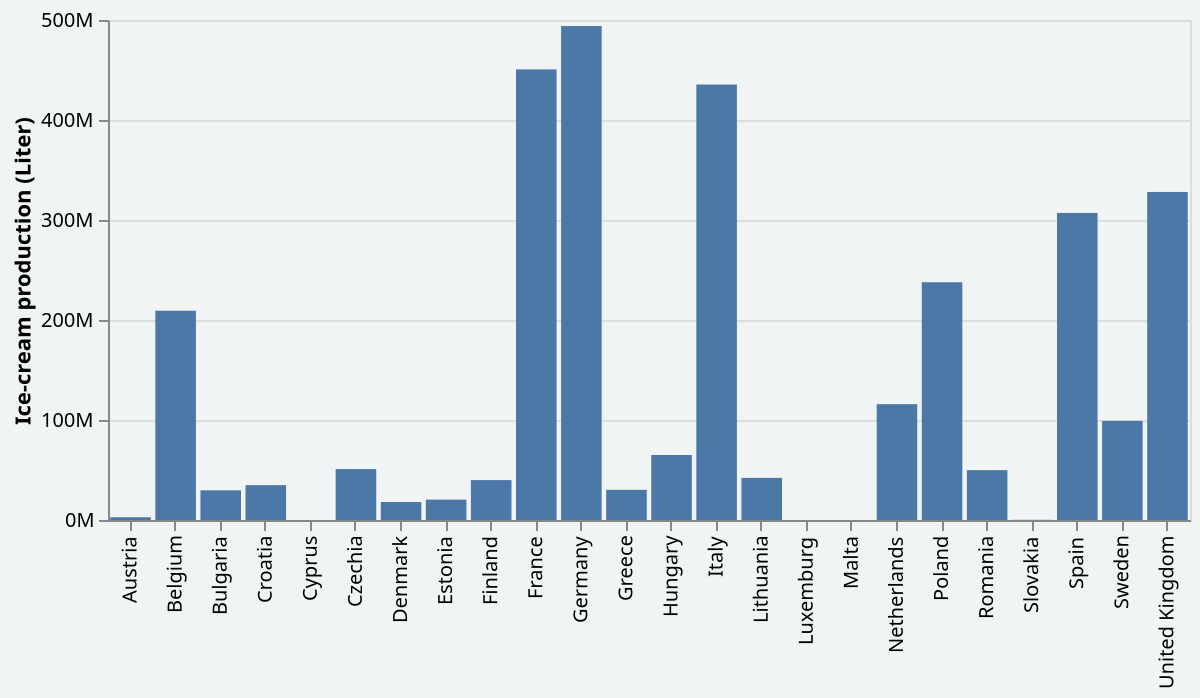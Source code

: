 {
  "config": {
    "view": {
      "continuousWidth": 400,
      "continuousHeight": 300
    },
    "background": "#F1F4F4",
    "header": {
      "labelFont": "IBM Plex Sans",
      "labelFontSize": 14,
      "titleFont": "IBM Plex Sans",
      "titleFontSize": 16
    }
  },
  "data": {
    "name": "data-0136a27213fc30c2cd0008fef37a6398"
  },
  "mark": "bar",
  "autosize": {
    "contains": "padding",
    "type": "fit-x"
  },
  "encoding": {
    "tooltip": [
      {
        "type": "quantitative",
        "field": "Value",
        "format": ".2s"
      },
      {
        "type": "nominal",
        "field": "DECL",
        "title": "Country"
      }
    ],
    "x": {
      "type": "nominal",
      "axis": {
        "title": ""
      },
      "field": "DECL"
    },
    "y": {
      "type": "quantitative",
      "axis": {
        "format": "s"
      },
      "field": "Value",
      "title": "Ice-cream production (Liter)"
    }
  },
  "height": 250,
  "width": 600,
  "$schema": "https://vega.github.io/schema/vega-lite/v4.0.2.json",
  "datasets": {
    "data-0136a27213fc30c2cd0008fef37a6398": [
      {
        "INDICATORS": "PRODQNT",
        "DECL": "France",
        "PRCCODE": 10521000,
        "PRCCODE_LABEL": "Ice cream and other edible ice (including sherbet, lollipops) (excluding mixes and bases for ice cream)",
        "PERIOD": "Jan.-Dez. 2018",
        "Value": 450600078.0,
        "Flag and Footnotes": null
      },
      {
        "INDICATORS": "PRODQNT",
        "DECL": "Netherlands",
        "PRCCODE": 10521000,
        "PRCCODE_LABEL": "Ice cream and other edible ice (including sherbet, lollipops) (excluding mixes and bases for ice cream)",
        "PERIOD": "Jan.-Dez. 2018",
        "Value": 115828000.0,
        "Flag and Footnotes": null
      },
      {
        "INDICATORS": "PRODQNT",
        "DECL": "Germany",
        "PRCCODE": 10521000,
        "PRCCODE_LABEL": "Ice cream and other edible ice (including sherbet, lollipops) (excluding mixes and bases for ice cream)",
        "PERIOD": "Jan.-Dez. 2018",
        "Value": 493945671.0,
        "Flag and Footnotes": null
      },
      {
        "INDICATORS": "PRODQNT",
        "DECL": "Italy",
        "PRCCODE": 10521000,
        "PRCCODE_LABEL": "Ice cream and other edible ice (including sherbet, lollipops) (excluding mixes and bases for ice cream)",
        "PERIOD": "Jan.-Dez. 2018",
        "Value": 435463054.0,
        "Flag and Footnotes": null
      },
      {
        "INDICATORS": "PRODQNT",
        "DECL": "United Kingdom",
        "PRCCODE": 10521000,
        "PRCCODE_LABEL": "Ice cream and other edible ice (including sherbet, lollipops) (excluding mixes and bases for ice cream)",
        "PERIOD": "Jan.-Dez. 2018",
        "Value": 328055041.0,
        "Flag and Footnotes": null
      },
      {
        "INDICATORS": "PRODQNT",
        "DECL": "Ireland",
        "PRCCODE": 10521000,
        "PRCCODE_LABEL": "Ice cream and other edible ice (including sherbet, lollipops) (excluding mixes and bases for ice cream)",
        "PERIOD": "Jan.-Dez. 2018",
        "Value": null,
        "Flag and Footnotes": "(1)"
      },
      {
        "INDICATORS": "PRODQNT",
        "DECL": "Denmark",
        "PRCCODE": 10521000,
        "PRCCODE_LABEL": "Ice cream and other edible ice (including sherbet, lollipops) (excluding mixes and bases for ice cream)",
        "PERIOD": "Jan.-Dez. 2018",
        "Value": 17992244.0,
        "Flag and Footnotes": null
      },
      {
        "INDICATORS": "PRODQNT",
        "DECL": "Greece",
        "PRCCODE": 10521000,
        "PRCCODE_LABEL": "Ice cream and other edible ice (including sherbet, lollipops) (excluding mixes and bases for ice cream)",
        "PERIOD": "Jan.-Dez. 2018",
        "Value": 30152950.0,
        "Flag and Footnotes": null
      },
      {
        "INDICATORS": "PRODQNT",
        "DECL": "Portugal",
        "PRCCODE": 10521000,
        "PRCCODE_LABEL": "Ice cream and other edible ice (including sherbet, lollipops) (excluding mixes and bases for ice cream)",
        "PERIOD": "Jan.-Dez. 2018",
        "Value": null,
        "Flag and Footnotes": "(1)"
      },
      {
        "INDICATORS": "PRODQNT",
        "DECL": "Spain",
        "PRCCODE": 10521000,
        "PRCCODE_LABEL": "Ice cream and other edible ice (including sherbet, lollipops) (excluding mixes and bases for ice cream)",
        "PERIOD": "Jan.-Dez. 2018",
        "Value": 307065000.0,
        "Flag and Footnotes": null
      },
      {
        "INDICATORS": "PRODQNT",
        "DECL": "Belgium",
        "PRCCODE": 10521000,
        "PRCCODE_LABEL": "Ice cream and other edible ice (including sherbet, lollipops) (excluding mixes and bases for ice cream)",
        "PERIOD": "Jan.-Dez. 2018",
        "Value": 209300306.0,
        "Flag and Footnotes": null
      },
      {
        "INDICATORS": "PRODQNT",
        "DECL": "Luxemburg",
        "PRCCODE": 10521000,
        "PRCCODE_LABEL": "Ice cream and other edible ice (including sherbet, lollipops) (excluding mixes and bases for ice cream)",
        "PERIOD": "Jan.-Dez. 2018",
        "Value": 0.0,
        "Flag and Footnotes": null
      },
      {
        "INDICATORS": "PRODQNT",
        "DECL": "Iceland",
        "PRCCODE": 10521000,
        "PRCCODE_LABEL": "Ice cream and other edible ice (including sherbet, lollipops) (excluding mixes and bases for ice cream)",
        "PERIOD": "Jan.-Dez. 2018",
        "Value": null,
        "Flag and Footnotes": "(1)"
      },
      {
        "INDICATORS": "PRODQNT",
        "DECL": "Norway",
        "PRCCODE": 10521000,
        "PRCCODE_LABEL": "Ice cream and other edible ice (including sherbet, lollipops) (excluding mixes and bases for ice cream)",
        "PERIOD": "Jan.-Dez. 2018",
        "Value": null,
        "Flag and Footnotes": "(1)"
      },
      {
        "INDICATORS": "PRODQNT",
        "DECL": "Sweden",
        "PRCCODE": 10521000,
        "PRCCODE_LABEL": "Ice cream and other edible ice (including sherbet, lollipops) (excluding mixes and bases for ice cream)",
        "PERIOD": "Jan.-Dez. 2018",
        "Value": 99141300.0,
        "Flag and Footnotes": null
      },
      {
        "INDICATORS": "PRODQNT",
        "DECL": "Finland",
        "PRCCODE": 10521000,
        "PRCCODE_LABEL": "Ice cream and other edible ice (including sherbet, lollipops) (excluding mixes and bases for ice cream)",
        "PERIOD": "Jan.-Dez. 2018",
        "Value": 39897381.0,
        "Flag and Footnotes": null
      },
      {
        "INDICATORS": "PRODQNT",
        "DECL": "Austria",
        "PRCCODE": 10521000,
        "PRCCODE_LABEL": "Ice cream and other edible ice (including sherbet, lollipops) (excluding mixes and bases for ice cream)",
        "PERIOD": "Jan.-Dez. 2018",
        "Value": 2757396.0,
        "Flag and Footnotes": null
      },
      {
        "INDICATORS": "PRODQNT",
        "DECL": "Malta",
        "PRCCODE": 10521000,
        "PRCCODE_LABEL": "Ice cream and other edible ice (including sherbet, lollipops) (excluding mixes and bases for ice cream)",
        "PERIOD": "Jan.-Dez. 2018",
        "Value": 0.0,
        "Flag and Footnotes": null
      },
      {
        "INDICATORS": "PRODQNT",
        "DECL": "Estonia",
        "PRCCODE": 10521000,
        "PRCCODE_LABEL": "Ice cream and other edible ice (including sherbet, lollipops) (excluding mixes and bases for ice cream)",
        "PERIOD": "Jan.-Dez. 2018",
        "Value": 20349800.0,
        "Flag and Footnotes": null
      },
      {
        "INDICATORS": "PRODQNT",
        "DECL": "Latvia",
        "PRCCODE": 10521000,
        "PRCCODE_LABEL": "Ice cream and other edible ice (including sherbet, lollipops) (excluding mixes and bases for ice cream)",
        "PERIOD": "Jan.-Dez. 2018",
        "Value": null,
        "Flag and Footnotes": "(1)"
      },
      {
        "INDICATORS": "PRODQNT",
        "DECL": "Lithuania",
        "PRCCODE": 10521000,
        "PRCCODE_LABEL": "Ice cream and other edible ice (including sherbet, lollipops) (excluding mixes and bases for ice cream)",
        "PERIOD": "Jan.-Dez. 2018",
        "Value": 42112321.0,
        "Flag and Footnotes": null
      },
      {
        "INDICATORS": "PRODQNT",
        "DECL": "Poland",
        "PRCCODE": 10521000,
        "PRCCODE_LABEL": "Ice cream and other edible ice (including sherbet, lollipops) (excluding mixes and bases for ice cream)",
        "PERIOD": "Jan.-Dez. 2018",
        "Value": 237755600.0,
        "Flag and Footnotes": null
      },
      {
        "INDICATORS": "PRODQNT",
        "DECL": "Czechia",
        "PRCCODE": 10521000,
        "PRCCODE_LABEL": "Ice cream and other edible ice (including sherbet, lollipops) (excluding mixes and bases for ice cream)",
        "PERIOD": "Jan.-Dez. 2018",
        "Value": 50905000.0,
        "Flag and Footnotes": null
      },
      {
        "INDICATORS": "PRODQNT",
        "DECL": "Slovakia",
        "PRCCODE": 10521000,
        "PRCCODE_LABEL": "Ice cream and other edible ice (including sherbet, lollipops) (excluding mixes and bases for ice cream)",
        "PERIOD": "Jan.-Dez. 2018",
        "Value": 176103.0,
        "Flag and Footnotes": null
      },
      {
        "INDICATORS": "PRODQNT",
        "DECL": "Hungary",
        "PRCCODE": 10521000,
        "PRCCODE_LABEL": "Ice cream and other edible ice (including sherbet, lollipops) (excluding mixes and bases for ice cream)",
        "PERIOD": "Jan.-Dez. 2018",
        "Value": 65009000.0,
        "Flag and Footnotes": "(2)"
      },
      {
        "INDICATORS": "PRODQNT",
        "DECL": "Romania",
        "PRCCODE": 10521000,
        "PRCCODE_LABEL": "Ice cream and other edible ice (including sherbet, lollipops) (excluding mixes and bases for ice cream)",
        "PERIOD": "Jan.-Dez. 2018",
        "Value": 49862002.0,
        "Flag and Footnotes": null
      },
      {
        "INDICATORS": "PRODQNT",
        "DECL": "Bulgaria",
        "PRCCODE": 10521000,
        "PRCCODE_LABEL": "Ice cream and other edible ice (including sherbet, lollipops) (excluding mixes and bases for ice cream)",
        "PERIOD": "Jan.-Dez. 2018",
        "Value": 29673973.0,
        "Flag and Footnotes": null
      },
      {
        "INDICATORS": "PRODQNT",
        "DECL": "Slovenia",
        "PRCCODE": 10521000,
        "PRCCODE_LABEL": "Ice cream and other edible ice (including sherbet, lollipops) (excluding mixes and bases for ice cream)",
        "PERIOD": "Jan.-Dez. 2018",
        "Value": null,
        "Flag and Footnotes": "(1)"
      },
      {
        "INDICATORS": "PRODQNT",
        "DECL": "Croatia",
        "PRCCODE": 10521000,
        "PRCCODE_LABEL": "Ice cream and other edible ice (including sherbet, lollipops) (excluding mixes and bases for ice cream)",
        "PERIOD": "Jan.-Dez. 2018",
        "Value": 34846400.0,
        "Flag and Footnotes": null
      },
      {
        "INDICATORS": "PRODQNT",
        "DECL": "Cyprus",
        "PRCCODE": 10521000,
        "PRCCODE_LABEL": "Ice cream and other edible ice (including sherbet, lollipops) (excluding mixes and bases for ice cream)",
        "PERIOD": "Jan.-Dez. 2018",
        "Value": 0.0,
        "Flag and Footnotes": null
      }
    ]
  }
}